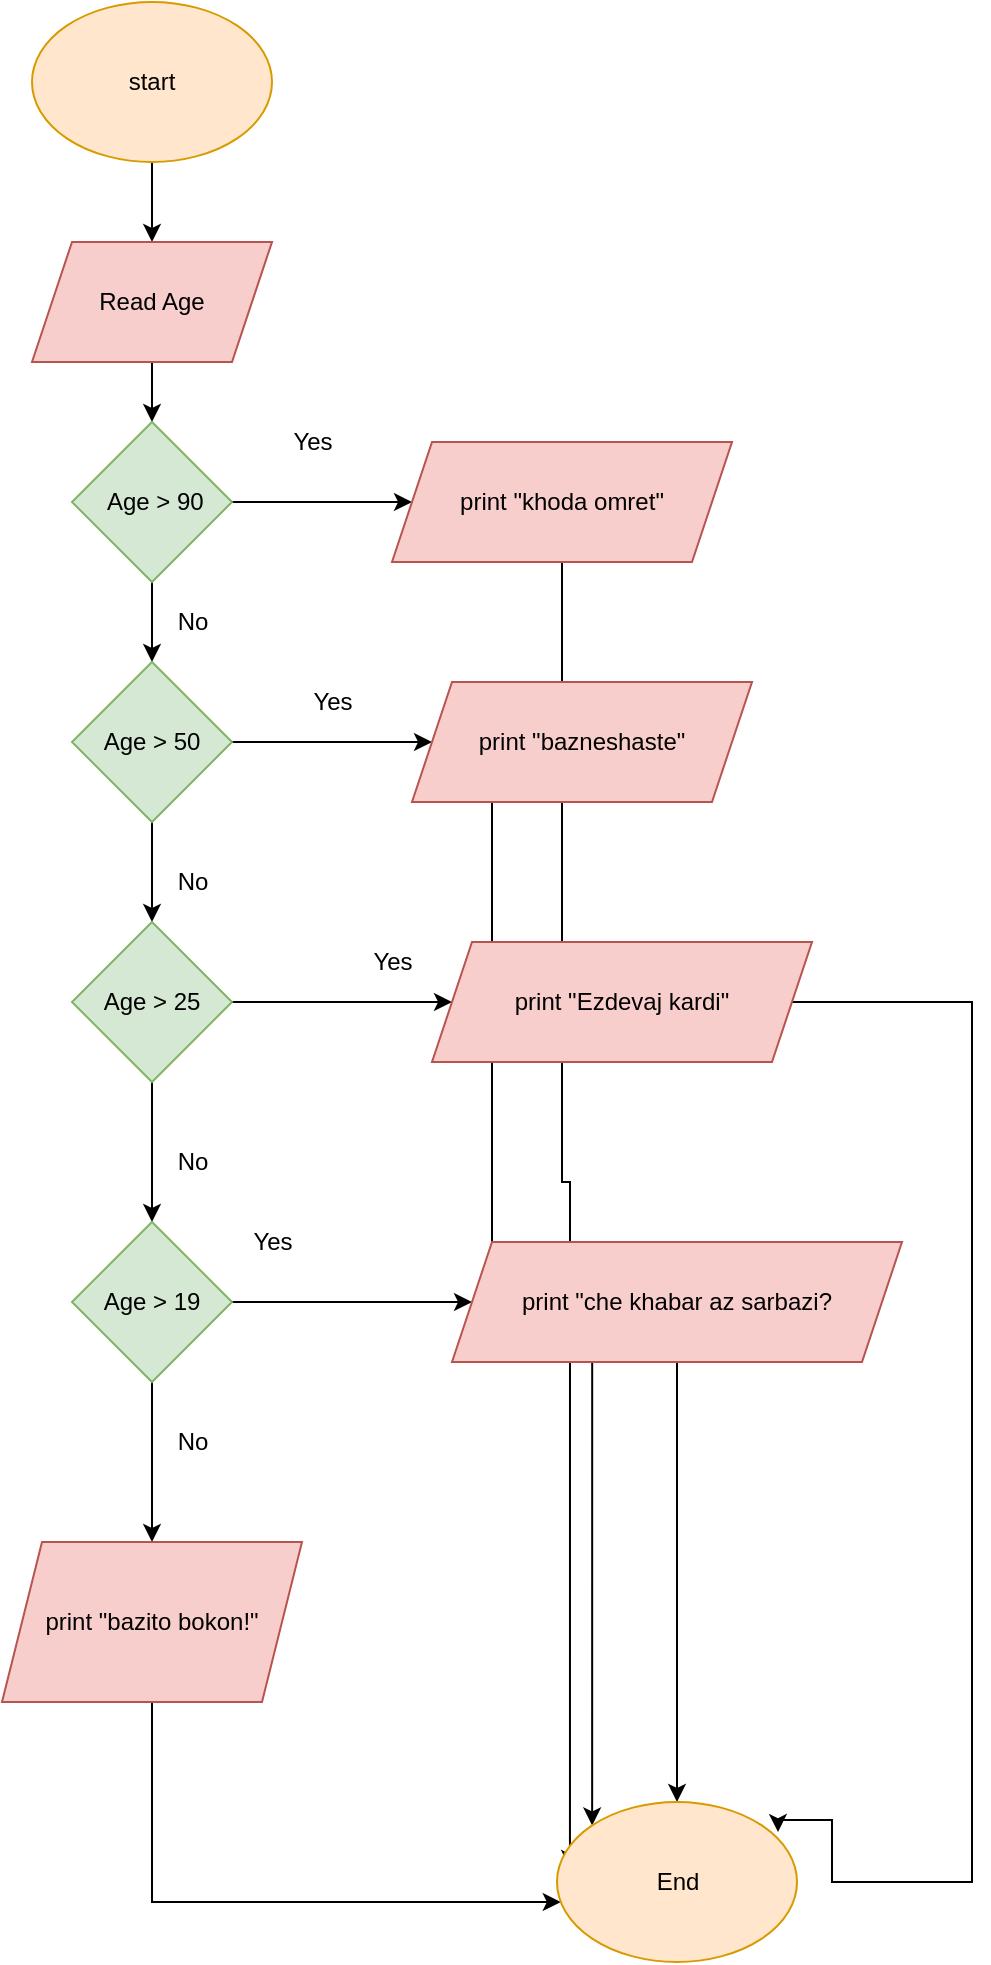 <mxfile version="15.7.1" type="device"><diagram id="oA7tdM4tuKJTDsAJvhmL" name="Page-1"><mxGraphModel dx="1108" dy="554" grid="1" gridSize="10" guides="1" tooltips="1" connect="1" arrows="1" fold="1" page="1" pageScale="1" pageWidth="827" pageHeight="1169" math="0" shadow="0"><root><mxCell id="0"/><mxCell id="1" parent="0"/><mxCell id="LXNoRlqgI1yxAYwiAUP4-2" style="edgeStyle=orthogonalEdgeStyle;rounded=0;orthogonalLoop=1;jettySize=auto;html=1;" edge="1" parent="1" source="LXNoRlqgI1yxAYwiAUP4-1" target="LXNoRlqgI1yxAYwiAUP4-3"><mxGeometry relative="1" as="geometry"><mxPoint x="400" y="150" as="targetPoint"/></mxGeometry></mxCell><mxCell id="LXNoRlqgI1yxAYwiAUP4-1" value="start" style="ellipse;whiteSpace=wrap;html=1;fillColor=#ffe6cc;strokeColor=#d79b00;" vertex="1" parent="1"><mxGeometry x="340" y="10" width="120" height="80" as="geometry"/></mxCell><mxCell id="LXNoRlqgI1yxAYwiAUP4-4" style="edgeStyle=orthogonalEdgeStyle;rounded=0;orthogonalLoop=1;jettySize=auto;html=1;" edge="1" parent="1" source="LXNoRlqgI1yxAYwiAUP4-3" target="LXNoRlqgI1yxAYwiAUP4-5"><mxGeometry relative="1" as="geometry"><mxPoint x="400" y="260" as="targetPoint"/></mxGeometry></mxCell><mxCell id="LXNoRlqgI1yxAYwiAUP4-3" value="Read Age" style="shape=parallelogram;perimeter=parallelogramPerimeter;whiteSpace=wrap;html=1;fixedSize=1;fillColor=#f8cecc;strokeColor=#b85450;" vertex="1" parent="1"><mxGeometry x="340" y="130" width="120" height="60" as="geometry"/></mxCell><mxCell id="LXNoRlqgI1yxAYwiAUP4-6" style="edgeStyle=orthogonalEdgeStyle;rounded=0;orthogonalLoop=1;jettySize=auto;html=1;" edge="1" parent="1" source="LXNoRlqgI1yxAYwiAUP4-5"><mxGeometry relative="1" as="geometry"><mxPoint x="530" y="260" as="targetPoint"/></mxGeometry></mxCell><mxCell id="LXNoRlqgI1yxAYwiAUP4-7" style="edgeStyle=orthogonalEdgeStyle;rounded=0;orthogonalLoop=1;jettySize=auto;html=1;" edge="1" parent="1" source="LXNoRlqgI1yxAYwiAUP4-5" target="LXNoRlqgI1yxAYwiAUP4-12"><mxGeometry relative="1" as="geometry"><mxPoint x="400" y="360" as="targetPoint"/></mxGeometry></mxCell><mxCell id="LXNoRlqgI1yxAYwiAUP4-5" value="&amp;nbsp;Age &amp;gt; 90" style="rhombus;whiteSpace=wrap;html=1;fillColor=#d5e8d4;strokeColor=#82b366;" vertex="1" parent="1"><mxGeometry x="360" y="220" width="80" height="80" as="geometry"/></mxCell><mxCell id="LXNoRlqgI1yxAYwiAUP4-8" value="Yes" style="text;html=1;align=center;verticalAlign=middle;resizable=0;points=[];autosize=1;strokeColor=none;fillColor=none;" vertex="1" parent="1"><mxGeometry x="460" y="220" width="40" height="20" as="geometry"/></mxCell><mxCell id="LXNoRlqgI1yxAYwiAUP4-10" value="No" style="text;html=1;align=center;verticalAlign=middle;resizable=0;points=[];autosize=1;strokeColor=none;fillColor=none;" vertex="1" parent="1"><mxGeometry x="405" y="310" width="30" height="20" as="geometry"/></mxCell><mxCell id="LXNoRlqgI1yxAYwiAUP4-36" style="edgeStyle=orthogonalEdgeStyle;rounded=0;orthogonalLoop=1;jettySize=auto;html=1;entryX=0.054;entryY=0.413;entryDx=0;entryDy=0;entryPerimeter=0;" edge="1" parent="1" source="LXNoRlqgI1yxAYwiAUP4-11" target="LXNoRlqgI1yxAYwiAUP4-31"><mxGeometry relative="1" as="geometry"/></mxCell><mxCell id="LXNoRlqgI1yxAYwiAUP4-11" value="print &quot;khoda omret&quot;" style="shape=parallelogram;perimeter=parallelogramPerimeter;whiteSpace=wrap;html=1;fixedSize=1;fillColor=#f8cecc;strokeColor=#b85450;" vertex="1" parent="1"><mxGeometry x="520" y="230" width="170" height="60" as="geometry"/></mxCell><mxCell id="LXNoRlqgI1yxAYwiAUP4-13" style="edgeStyle=orthogonalEdgeStyle;rounded=0;orthogonalLoop=1;jettySize=auto;html=1;" edge="1" parent="1" source="LXNoRlqgI1yxAYwiAUP4-12" target="LXNoRlqgI1yxAYwiAUP4-17"><mxGeometry relative="1" as="geometry"><mxPoint x="540" y="380" as="targetPoint"/></mxGeometry></mxCell><mxCell id="LXNoRlqgI1yxAYwiAUP4-15" style="edgeStyle=orthogonalEdgeStyle;rounded=0;orthogonalLoop=1;jettySize=auto;html=1;" edge="1" parent="1" source="LXNoRlqgI1yxAYwiAUP4-12" target="LXNoRlqgI1yxAYwiAUP4-18"><mxGeometry relative="1" as="geometry"><mxPoint x="400" y="480" as="targetPoint"/></mxGeometry></mxCell><mxCell id="LXNoRlqgI1yxAYwiAUP4-12" value="Age &amp;gt; 50" style="rhombus;whiteSpace=wrap;html=1;fillColor=#d5e8d4;strokeColor=#82b366;" vertex="1" parent="1"><mxGeometry x="360" y="340" width="80" height="80" as="geometry"/></mxCell><mxCell id="LXNoRlqgI1yxAYwiAUP4-14" value="Yes" style="text;html=1;align=center;verticalAlign=middle;resizable=0;points=[];autosize=1;strokeColor=none;fillColor=none;" vertex="1" parent="1"><mxGeometry x="470" y="350" width="40" height="20" as="geometry"/></mxCell><mxCell id="LXNoRlqgI1yxAYwiAUP4-16" value="No" style="text;html=1;align=center;verticalAlign=middle;resizable=0;points=[];autosize=1;strokeColor=none;fillColor=none;" vertex="1" parent="1"><mxGeometry x="405" y="440" width="30" height="20" as="geometry"/></mxCell><mxCell id="LXNoRlqgI1yxAYwiAUP4-35" style="edgeStyle=orthogonalEdgeStyle;rounded=0;orthogonalLoop=1;jettySize=auto;html=1;entryX=0;entryY=0;entryDx=0;entryDy=0;" edge="1" parent="1" source="LXNoRlqgI1yxAYwiAUP4-17" target="LXNoRlqgI1yxAYwiAUP4-31"><mxGeometry relative="1" as="geometry"><Array as="points"><mxPoint x="570" y="660"/><mxPoint x="620" y="660"/></Array></mxGeometry></mxCell><mxCell id="LXNoRlqgI1yxAYwiAUP4-17" value="print &quot;bazneshaste&quot;" style="shape=parallelogram;perimeter=parallelogramPerimeter;whiteSpace=wrap;html=1;fixedSize=1;fillColor=#f8cecc;strokeColor=#b85450;" vertex="1" parent="1"><mxGeometry x="530" y="350" width="170" height="60" as="geometry"/></mxCell><mxCell id="LXNoRlqgI1yxAYwiAUP4-19" style="edgeStyle=orthogonalEdgeStyle;rounded=0;orthogonalLoop=1;jettySize=auto;html=1;" edge="1" parent="1" source="LXNoRlqgI1yxAYwiAUP4-18" target="LXNoRlqgI1yxAYwiAUP4-23"><mxGeometry relative="1" as="geometry"><mxPoint x="540" y="510" as="targetPoint"/></mxGeometry></mxCell><mxCell id="LXNoRlqgI1yxAYwiAUP4-21" style="edgeStyle=orthogonalEdgeStyle;rounded=0;orthogonalLoop=1;jettySize=auto;html=1;" edge="1" parent="1" source="LXNoRlqgI1yxAYwiAUP4-18" target="LXNoRlqgI1yxAYwiAUP4-24"><mxGeometry relative="1" as="geometry"><mxPoint x="400" y="630" as="targetPoint"/></mxGeometry></mxCell><mxCell id="LXNoRlqgI1yxAYwiAUP4-18" value="Age &amp;gt; 25" style="rhombus;whiteSpace=wrap;html=1;fillColor=#d5e8d4;strokeColor=#82b366;" vertex="1" parent="1"><mxGeometry x="360" y="470" width="80" height="80" as="geometry"/></mxCell><mxCell id="LXNoRlqgI1yxAYwiAUP4-20" value="Yes" style="text;html=1;align=center;verticalAlign=middle;resizable=0;points=[];autosize=1;strokeColor=none;fillColor=none;" vertex="1" parent="1"><mxGeometry x="500" y="480" width="40" height="20" as="geometry"/></mxCell><mxCell id="LXNoRlqgI1yxAYwiAUP4-22" value="No" style="text;html=1;align=center;verticalAlign=middle;resizable=0;points=[];autosize=1;strokeColor=none;fillColor=none;" vertex="1" parent="1"><mxGeometry x="405" y="580" width="30" height="20" as="geometry"/></mxCell><mxCell id="LXNoRlqgI1yxAYwiAUP4-34" style="edgeStyle=orthogonalEdgeStyle;rounded=0;orthogonalLoop=1;jettySize=auto;html=1;entryX=0.921;entryY=0.188;entryDx=0;entryDy=0;entryPerimeter=0;" edge="1" parent="1" source="LXNoRlqgI1yxAYwiAUP4-23" target="LXNoRlqgI1yxAYwiAUP4-31"><mxGeometry relative="1" as="geometry"><Array as="points"><mxPoint x="810" y="510"/><mxPoint x="810" y="950"/><mxPoint x="740" y="950"/><mxPoint x="740" y="919"/><mxPoint x="713" y="919"/></Array></mxGeometry></mxCell><mxCell id="LXNoRlqgI1yxAYwiAUP4-23" value="print &quot;Ezdevaj kardi&quot;" style="shape=parallelogram;perimeter=parallelogramPerimeter;whiteSpace=wrap;html=1;fixedSize=1;fillColor=#f8cecc;strokeColor=#b85450;" vertex="1" parent="1"><mxGeometry x="540" y="480" width="190" height="60" as="geometry"/></mxCell><mxCell id="LXNoRlqgI1yxAYwiAUP4-25" style="edgeStyle=orthogonalEdgeStyle;rounded=0;orthogonalLoop=1;jettySize=auto;html=1;" edge="1" parent="1" source="LXNoRlqgI1yxAYwiAUP4-24"><mxGeometry relative="1" as="geometry"><mxPoint x="560" y="660" as="targetPoint"/></mxGeometry></mxCell><mxCell id="LXNoRlqgI1yxAYwiAUP4-27" style="edgeStyle=orthogonalEdgeStyle;rounded=0;orthogonalLoop=1;jettySize=auto;html=1;" edge="1" parent="1" source="LXNoRlqgI1yxAYwiAUP4-24" target="LXNoRlqgI1yxAYwiAUP4-30"><mxGeometry relative="1" as="geometry"><mxPoint x="400" y="770" as="targetPoint"/></mxGeometry></mxCell><mxCell id="LXNoRlqgI1yxAYwiAUP4-24" value="Age &amp;gt; 19" style="rhombus;whiteSpace=wrap;html=1;fillColor=#d5e8d4;strokeColor=#82b366;" vertex="1" parent="1"><mxGeometry x="360" y="620" width="80" height="80" as="geometry"/></mxCell><mxCell id="LXNoRlqgI1yxAYwiAUP4-26" value="Yes" style="text;html=1;align=center;verticalAlign=middle;resizable=0;points=[];autosize=1;strokeColor=none;fillColor=none;" vertex="1" parent="1"><mxGeometry x="440" y="620" width="40" height="20" as="geometry"/></mxCell><mxCell id="LXNoRlqgI1yxAYwiAUP4-28" value="No" style="text;html=1;align=center;verticalAlign=middle;resizable=0;points=[];autosize=1;strokeColor=none;fillColor=none;" vertex="1" parent="1"><mxGeometry x="405" y="720" width="30" height="20" as="geometry"/></mxCell><mxCell id="LXNoRlqgI1yxAYwiAUP4-33" style="edgeStyle=orthogonalEdgeStyle;rounded=0;orthogonalLoop=1;jettySize=auto;html=1;" edge="1" parent="1" source="LXNoRlqgI1yxAYwiAUP4-29" target="LXNoRlqgI1yxAYwiAUP4-31"><mxGeometry relative="1" as="geometry"/></mxCell><mxCell id="LXNoRlqgI1yxAYwiAUP4-29" value="print &quot;che khabar az sarbazi?" style="shape=parallelogram;perimeter=parallelogramPerimeter;whiteSpace=wrap;html=1;fixedSize=1;fillColor=#f8cecc;strokeColor=#b85450;" vertex="1" parent="1"><mxGeometry x="550" y="630" width="225" height="60" as="geometry"/></mxCell><mxCell id="LXNoRlqgI1yxAYwiAUP4-32" style="edgeStyle=orthogonalEdgeStyle;rounded=0;orthogonalLoop=1;jettySize=auto;html=1;" edge="1" parent="1" source="LXNoRlqgI1yxAYwiAUP4-30" target="LXNoRlqgI1yxAYwiAUP4-31"><mxGeometry relative="1" as="geometry"><Array as="points"><mxPoint x="400" y="960"/></Array></mxGeometry></mxCell><mxCell id="LXNoRlqgI1yxAYwiAUP4-30" value="print &quot;bazito bokon!&quot;" style="shape=parallelogram;perimeter=parallelogramPerimeter;whiteSpace=wrap;html=1;fixedSize=1;fillColor=#f8cecc;strokeColor=#b85450;" vertex="1" parent="1"><mxGeometry x="325" y="780" width="150" height="80" as="geometry"/></mxCell><mxCell id="LXNoRlqgI1yxAYwiAUP4-31" value="End" style="ellipse;whiteSpace=wrap;html=1;fillColor=#ffe6cc;strokeColor=#d79b00;" vertex="1" parent="1"><mxGeometry x="602.5" y="910" width="120" height="80" as="geometry"/></mxCell></root></mxGraphModel></diagram></mxfile>